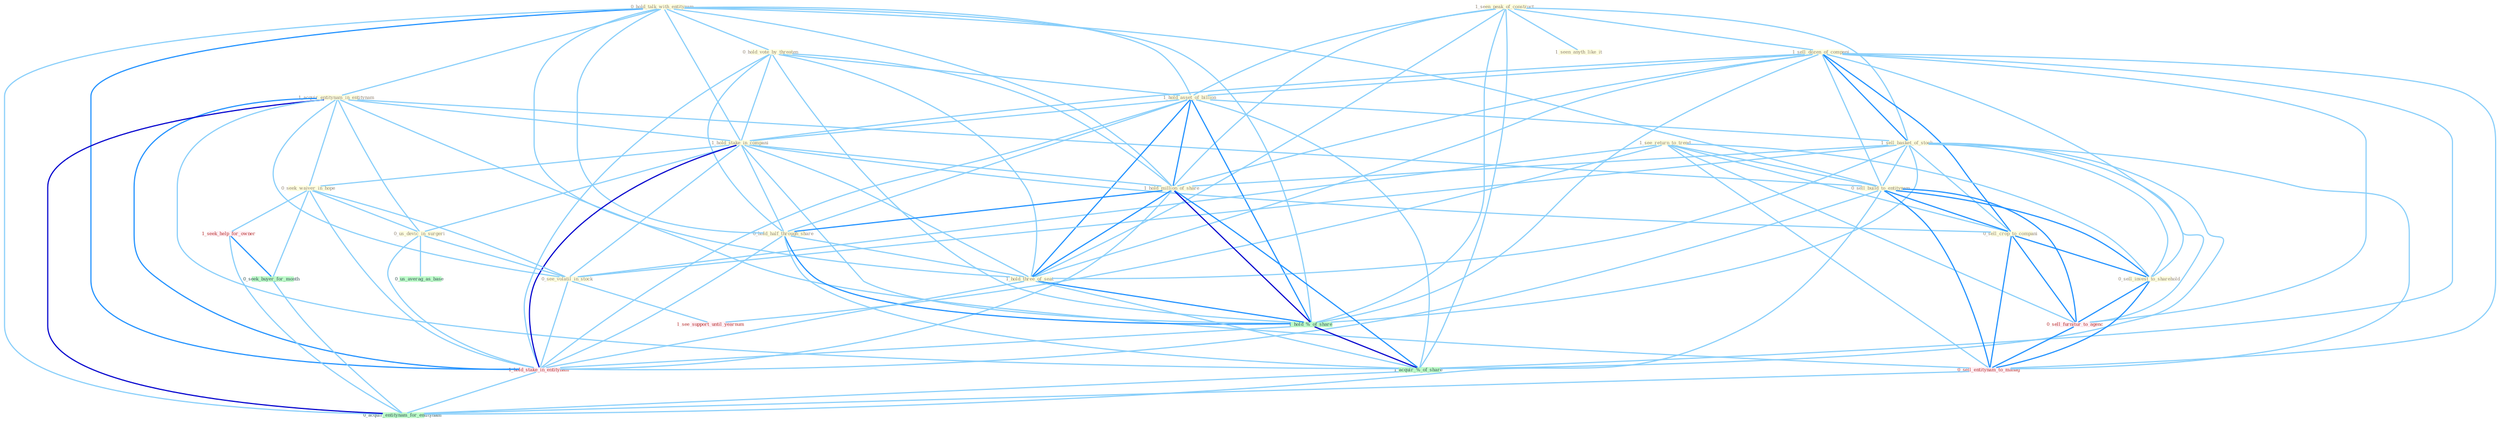 Graph G{ 
    node
    [shape=polygon,style=filled,width=.5,height=.06,color="#BDFCC9",fixedsize=true,fontsize=4,
    fontcolor="#2f4f4f"];
    {node
    [color="#ffffe0", fontcolor="#8b7d6b"] "0_hold_talk_with_entitynam " "1_seen_peak_of_construct " "1_seen_anyth_like_it " "0_hold_vote_by_threaten " "1_sell_dozen_of_compani " "1_acquir_entitynam_in_entitynam " "1_see_return_to_trend " "1_hold_asset_of_billion " "1_hold_stake_in_compani " "1_sell_basket_of_stock " "0_seek_waiver_in_hope " "0_us_devic_in_surgeri " "1_hold_million_of_share " "0_see_volatil_in_stock " "0_hold_half_through_share " "0_sell_build_to_entitynam " "0_sell_crop_to_compani " "1_hold_three_of_seat " "0_sell_invest_to_sharehold "}
{node [color="#fff0f5", fontcolor="#b22222"] "1_hold_stake_in_entitynam " "1_seek_help_for_owner " "1_see_support_until_yearnum " "0_sell_furnitur_to_agenc " "0_sell_entitynam_to_manag "}
edge [color="#B0E2FF"];

	"0_hold_talk_with_entitynam " -- "0_hold_vote_by_threaten " [w="1", color="#87cefa" ];
	"0_hold_talk_with_entitynam " -- "1_acquir_entitynam_in_entitynam " [w="1", color="#87cefa" ];
	"0_hold_talk_with_entitynam " -- "1_hold_asset_of_billion " [w="1", color="#87cefa" ];
	"0_hold_talk_with_entitynam " -- "1_hold_stake_in_compani " [w="1", color="#87cefa" ];
	"0_hold_talk_with_entitynam " -- "1_hold_million_of_share " [w="1", color="#87cefa" ];
	"0_hold_talk_with_entitynam " -- "0_hold_half_through_share " [w="1", color="#87cefa" ];
	"0_hold_talk_with_entitynam " -- "0_sell_build_to_entitynam " [w="1", color="#87cefa" ];
	"0_hold_talk_with_entitynam " -- "1_hold_three_of_seat " [w="1", color="#87cefa" ];
	"0_hold_talk_with_entitynam " -- "1_hold_%_of_share " [w="1", color="#87cefa" ];
	"0_hold_talk_with_entitynam " -- "1_hold_stake_in_entitynam " [w="2", color="#1e90ff" , len=0.8];
	"0_hold_talk_with_entitynam " -- "0_acquir_entitynam_for_entitynam " [w="1", color="#87cefa" ];
	"1_seen_peak_of_construct " -- "1_seen_anyth_like_it " [w="1", color="#87cefa" ];
	"1_seen_peak_of_construct " -- "1_sell_dozen_of_compani " [w="1", color="#87cefa" ];
	"1_seen_peak_of_construct " -- "1_hold_asset_of_billion " [w="1", color="#87cefa" ];
	"1_seen_peak_of_construct " -- "1_sell_basket_of_stock " [w="1", color="#87cefa" ];
	"1_seen_peak_of_construct " -- "1_hold_million_of_share " [w="1", color="#87cefa" ];
	"1_seen_peak_of_construct " -- "1_hold_three_of_seat " [w="1", color="#87cefa" ];
	"1_seen_peak_of_construct " -- "1_hold_%_of_share " [w="1", color="#87cefa" ];
	"1_seen_peak_of_construct " -- "1_acquir_%_of_share " [w="1", color="#87cefa" ];
	"0_hold_vote_by_threaten " -- "1_hold_asset_of_billion " [w="1", color="#87cefa" ];
	"0_hold_vote_by_threaten " -- "1_hold_stake_in_compani " [w="1", color="#87cefa" ];
	"0_hold_vote_by_threaten " -- "1_hold_million_of_share " [w="1", color="#87cefa" ];
	"0_hold_vote_by_threaten " -- "0_hold_half_through_share " [w="1", color="#87cefa" ];
	"0_hold_vote_by_threaten " -- "1_hold_three_of_seat " [w="1", color="#87cefa" ];
	"0_hold_vote_by_threaten " -- "1_hold_%_of_share " [w="1", color="#87cefa" ];
	"0_hold_vote_by_threaten " -- "1_hold_stake_in_entitynam " [w="1", color="#87cefa" ];
	"1_sell_dozen_of_compani " -- "1_hold_asset_of_billion " [w="1", color="#87cefa" ];
	"1_sell_dozen_of_compani " -- "1_hold_stake_in_compani " [w="1", color="#87cefa" ];
	"1_sell_dozen_of_compani " -- "1_sell_basket_of_stock " [w="2", color="#1e90ff" , len=0.8];
	"1_sell_dozen_of_compani " -- "1_hold_million_of_share " [w="1", color="#87cefa" ];
	"1_sell_dozen_of_compani " -- "0_sell_build_to_entitynam " [w="1", color="#87cefa" ];
	"1_sell_dozen_of_compani " -- "0_sell_crop_to_compani " [w="2", color="#1e90ff" , len=0.8];
	"1_sell_dozen_of_compani " -- "1_hold_three_of_seat " [w="1", color="#87cefa" ];
	"1_sell_dozen_of_compani " -- "0_sell_invest_to_sharehold " [w="1", color="#87cefa" ];
	"1_sell_dozen_of_compani " -- "1_hold_%_of_share " [w="1", color="#87cefa" ];
	"1_sell_dozen_of_compani " -- "1_acquir_%_of_share " [w="1", color="#87cefa" ];
	"1_sell_dozen_of_compani " -- "0_sell_furnitur_to_agenc " [w="1", color="#87cefa" ];
	"1_sell_dozen_of_compani " -- "0_sell_entitynam_to_manag " [w="1", color="#87cefa" ];
	"1_acquir_entitynam_in_entitynam " -- "1_hold_stake_in_compani " [w="1", color="#87cefa" ];
	"1_acquir_entitynam_in_entitynam " -- "0_seek_waiver_in_hope " [w="1", color="#87cefa" ];
	"1_acquir_entitynam_in_entitynam " -- "0_us_devic_in_surgeri " [w="1", color="#87cefa" ];
	"1_acquir_entitynam_in_entitynam " -- "0_see_volatil_in_stock " [w="1", color="#87cefa" ];
	"1_acquir_entitynam_in_entitynam " -- "0_sell_build_to_entitynam " [w="1", color="#87cefa" ];
	"1_acquir_entitynam_in_entitynam " -- "1_hold_stake_in_entitynam " [w="2", color="#1e90ff" , len=0.8];
	"1_acquir_entitynam_in_entitynam " -- "1_acquir_%_of_share " [w="1", color="#87cefa" ];
	"1_acquir_entitynam_in_entitynam " -- "0_sell_entitynam_to_manag " [w="1", color="#87cefa" ];
	"1_acquir_entitynam_in_entitynam " -- "0_acquir_entitynam_for_entitynam " [w="3", color="#0000cd" , len=0.6];
	"1_see_return_to_trend " -- "0_see_volatil_in_stock " [w="1", color="#87cefa" ];
	"1_see_return_to_trend " -- "0_sell_build_to_entitynam " [w="1", color="#87cefa" ];
	"1_see_return_to_trend " -- "0_sell_crop_to_compani " [w="1", color="#87cefa" ];
	"1_see_return_to_trend " -- "0_sell_invest_to_sharehold " [w="1", color="#87cefa" ];
	"1_see_return_to_trend " -- "1_see_support_until_yearnum " [w="1", color="#87cefa" ];
	"1_see_return_to_trend " -- "0_sell_furnitur_to_agenc " [w="1", color="#87cefa" ];
	"1_see_return_to_trend " -- "0_sell_entitynam_to_manag " [w="1", color="#87cefa" ];
	"1_hold_asset_of_billion " -- "1_hold_stake_in_compani " [w="1", color="#87cefa" ];
	"1_hold_asset_of_billion " -- "1_sell_basket_of_stock " [w="1", color="#87cefa" ];
	"1_hold_asset_of_billion " -- "1_hold_million_of_share " [w="2", color="#1e90ff" , len=0.8];
	"1_hold_asset_of_billion " -- "0_hold_half_through_share " [w="1", color="#87cefa" ];
	"1_hold_asset_of_billion " -- "1_hold_three_of_seat " [w="2", color="#1e90ff" , len=0.8];
	"1_hold_asset_of_billion " -- "1_hold_%_of_share " [w="2", color="#1e90ff" , len=0.8];
	"1_hold_asset_of_billion " -- "1_hold_stake_in_entitynam " [w="1", color="#87cefa" ];
	"1_hold_asset_of_billion " -- "1_acquir_%_of_share " [w="1", color="#87cefa" ];
	"1_hold_stake_in_compani " -- "0_seek_waiver_in_hope " [w="1", color="#87cefa" ];
	"1_hold_stake_in_compani " -- "0_us_devic_in_surgeri " [w="1", color="#87cefa" ];
	"1_hold_stake_in_compani " -- "1_hold_million_of_share " [w="1", color="#87cefa" ];
	"1_hold_stake_in_compani " -- "0_see_volatil_in_stock " [w="1", color="#87cefa" ];
	"1_hold_stake_in_compani " -- "0_hold_half_through_share " [w="1", color="#87cefa" ];
	"1_hold_stake_in_compani " -- "0_sell_crop_to_compani " [w="1", color="#87cefa" ];
	"1_hold_stake_in_compani " -- "1_hold_three_of_seat " [w="1", color="#87cefa" ];
	"1_hold_stake_in_compani " -- "1_hold_%_of_share " [w="1", color="#87cefa" ];
	"1_hold_stake_in_compani " -- "1_hold_stake_in_entitynam " [w="3", color="#0000cd" , len=0.6];
	"1_sell_basket_of_stock " -- "1_hold_million_of_share " [w="1", color="#87cefa" ];
	"1_sell_basket_of_stock " -- "0_see_volatil_in_stock " [w="1", color="#87cefa" ];
	"1_sell_basket_of_stock " -- "0_sell_build_to_entitynam " [w="1", color="#87cefa" ];
	"1_sell_basket_of_stock " -- "0_sell_crop_to_compani " [w="1", color="#87cefa" ];
	"1_sell_basket_of_stock " -- "1_hold_three_of_seat " [w="1", color="#87cefa" ];
	"1_sell_basket_of_stock " -- "0_sell_invest_to_sharehold " [w="1", color="#87cefa" ];
	"1_sell_basket_of_stock " -- "1_hold_%_of_share " [w="1", color="#87cefa" ];
	"1_sell_basket_of_stock " -- "1_acquir_%_of_share " [w="1", color="#87cefa" ];
	"1_sell_basket_of_stock " -- "0_sell_furnitur_to_agenc " [w="1", color="#87cefa" ];
	"1_sell_basket_of_stock " -- "0_sell_entitynam_to_manag " [w="1", color="#87cefa" ];
	"0_seek_waiver_in_hope " -- "0_us_devic_in_surgeri " [w="1", color="#87cefa" ];
	"0_seek_waiver_in_hope " -- "0_see_volatil_in_stock " [w="1", color="#87cefa" ];
	"0_seek_waiver_in_hope " -- "1_hold_stake_in_entitynam " [w="1", color="#87cefa" ];
	"0_seek_waiver_in_hope " -- "1_seek_help_for_owner " [w="1", color="#87cefa" ];
	"0_seek_waiver_in_hope " -- "0_seek_buyer_for_month " [w="1", color="#87cefa" ];
	"0_us_devic_in_surgeri " -- "0_see_volatil_in_stock " [w="1", color="#87cefa" ];
	"0_us_devic_in_surgeri " -- "1_hold_stake_in_entitynam " [w="1", color="#87cefa" ];
	"0_us_devic_in_surgeri " -- "0_us_averag_as_base " [w="1", color="#87cefa" ];
	"1_hold_million_of_share " -- "0_hold_half_through_share " [w="2", color="#1e90ff" , len=0.8];
	"1_hold_million_of_share " -- "1_hold_three_of_seat " [w="2", color="#1e90ff" , len=0.8];
	"1_hold_million_of_share " -- "1_hold_%_of_share " [w="3", color="#0000cd" , len=0.6];
	"1_hold_million_of_share " -- "1_hold_stake_in_entitynam " [w="1", color="#87cefa" ];
	"1_hold_million_of_share " -- "1_acquir_%_of_share " [w="2", color="#1e90ff" , len=0.8];
	"0_see_volatil_in_stock " -- "1_hold_stake_in_entitynam " [w="1", color="#87cefa" ];
	"0_see_volatil_in_stock " -- "1_see_support_until_yearnum " [w="1", color="#87cefa" ];
	"0_hold_half_through_share " -- "1_hold_three_of_seat " [w="1", color="#87cefa" ];
	"0_hold_half_through_share " -- "1_hold_%_of_share " [w="2", color="#1e90ff" , len=0.8];
	"0_hold_half_through_share " -- "1_hold_stake_in_entitynam " [w="1", color="#87cefa" ];
	"0_hold_half_through_share " -- "1_acquir_%_of_share " [w="1", color="#87cefa" ];
	"0_sell_build_to_entitynam " -- "0_sell_crop_to_compani " [w="2", color="#1e90ff" , len=0.8];
	"0_sell_build_to_entitynam " -- "0_sell_invest_to_sharehold " [w="2", color="#1e90ff" , len=0.8];
	"0_sell_build_to_entitynam " -- "1_hold_stake_in_entitynam " [w="1", color="#87cefa" ];
	"0_sell_build_to_entitynam " -- "0_sell_furnitur_to_agenc " [w="2", color="#1e90ff" , len=0.8];
	"0_sell_build_to_entitynam " -- "0_sell_entitynam_to_manag " [w="2", color="#1e90ff" , len=0.8];
	"0_sell_build_to_entitynam " -- "0_acquir_entitynam_for_entitynam " [w="1", color="#87cefa" ];
	"0_sell_crop_to_compani " -- "0_sell_invest_to_sharehold " [w="2", color="#1e90ff" , len=0.8];
	"0_sell_crop_to_compani " -- "0_sell_furnitur_to_agenc " [w="2", color="#1e90ff" , len=0.8];
	"0_sell_crop_to_compani " -- "0_sell_entitynam_to_manag " [w="2", color="#1e90ff" , len=0.8];
	"1_hold_three_of_seat " -- "1_hold_%_of_share " [w="2", color="#1e90ff" , len=0.8];
	"1_hold_three_of_seat " -- "1_hold_stake_in_entitynam " [w="1", color="#87cefa" ];
	"1_hold_three_of_seat " -- "1_acquir_%_of_share " [w="1", color="#87cefa" ];
	"0_sell_invest_to_sharehold " -- "0_sell_furnitur_to_agenc " [w="2", color="#1e90ff" , len=0.8];
	"0_sell_invest_to_sharehold " -- "0_sell_entitynam_to_manag " [w="2", color="#1e90ff" , len=0.8];
	"1_hold_%_of_share " -- "1_hold_stake_in_entitynam " [w="1", color="#87cefa" ];
	"1_hold_%_of_share " -- "1_acquir_%_of_share " [w="3", color="#0000cd" , len=0.6];
	"1_hold_stake_in_entitynam " -- "0_acquir_entitynam_for_entitynam " [w="1", color="#87cefa" ];
	"1_seek_help_for_owner " -- "0_seek_buyer_for_month " [w="2", color="#1e90ff" , len=0.8];
	"1_seek_help_for_owner " -- "0_acquir_entitynam_for_entitynam " [w="1", color="#87cefa" ];
	"0_seek_buyer_for_month " -- "0_acquir_entitynam_for_entitynam " [w="1", color="#87cefa" ];
	"1_acquir_%_of_share " -- "0_acquir_entitynam_for_entitynam " [w="1", color="#87cefa" ];
	"0_sell_furnitur_to_agenc " -- "0_sell_entitynam_to_manag " [w="2", color="#1e90ff" , len=0.8];
	"0_sell_entitynam_to_manag " -- "0_acquir_entitynam_for_entitynam " [w="1", color="#87cefa" ];
}